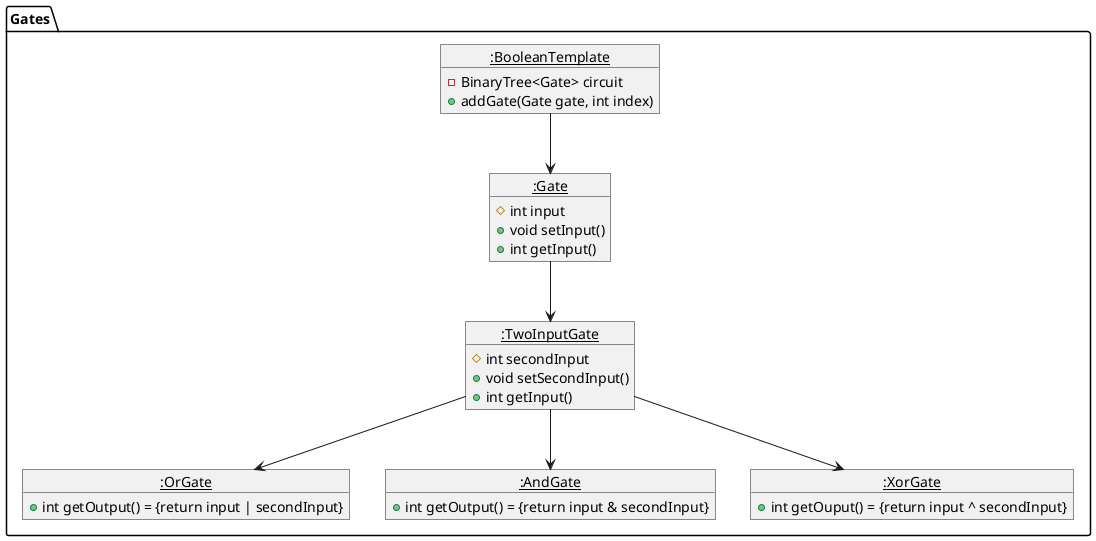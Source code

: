 @startuml
package Gates {
    object "__:BooleanTemplate__" as State1
    object "__:OrGate__" as State2
    object "__:AndGate__" as State3
    object “__:XorGate__" as State4
    object “__:Gate__" as State5
    object “__:TwoInputGate__" as State6
}
object State1 {
    - BinaryTree<Gate> circuit
    + addGate(Gate gate, int index)
}
object State2 {
    + int getOutput() = {return input | secondInput}
}
object State3 {
    + int getOutput() = {return input & secondInput}
}
object State4 {
    + int getOuput() = {return input ^ secondInput}
}

object State5 {
   # int input
   + void setInput()
   + int getInput()
}

object State6 {
   # int secondInput
   + void setSecondInput()
   + int getInput()
}


State1 --> State5
State5 --> State6
State6 --> State3
State6 --> State4
State6 --> State2
@enduml